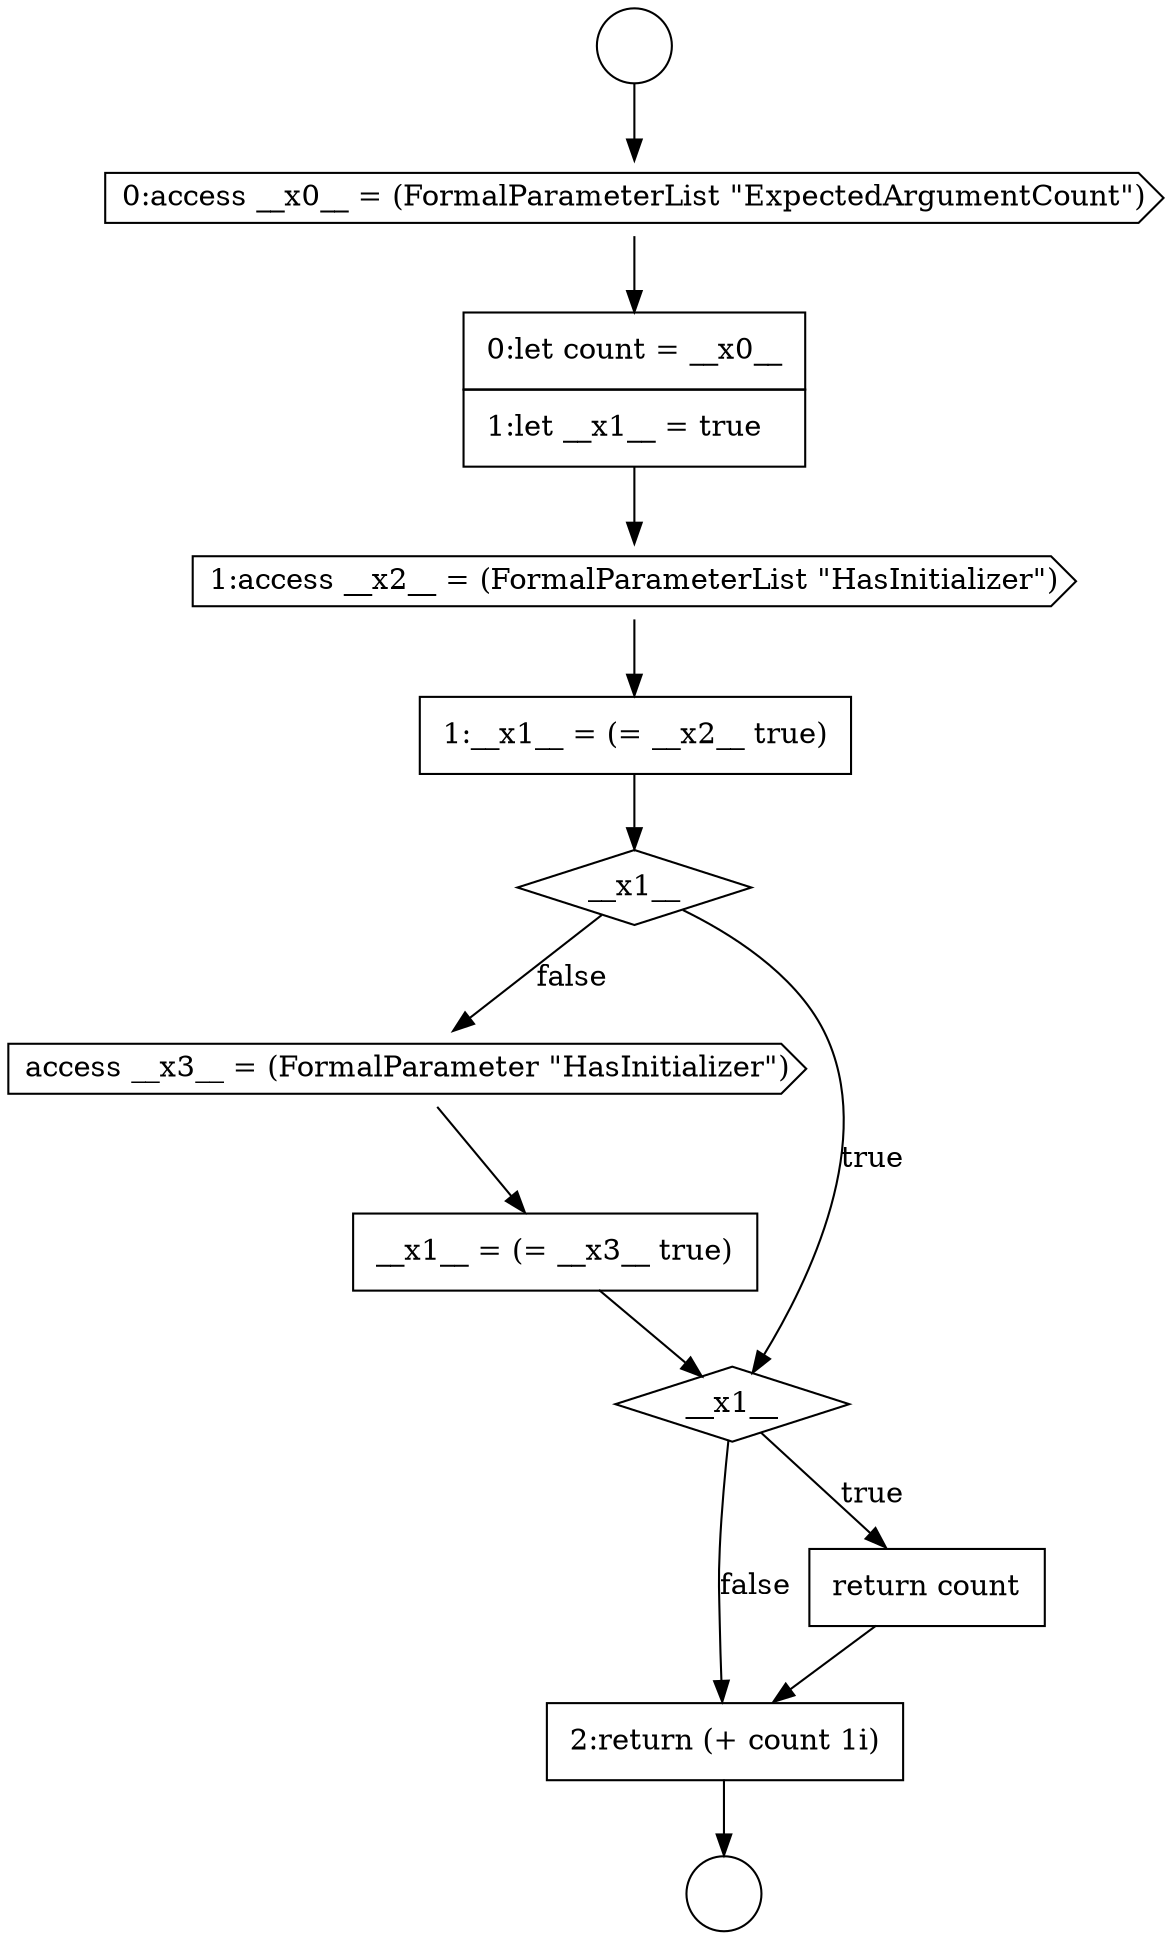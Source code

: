 digraph {
  node8097 [shape=none, margin=0, label=<<font color="black">
    <table border="0" cellborder="1" cellspacing="0" cellpadding="10">
      <tr><td align="left">__x1__ = (= __x3__ true)</td></tr>
    </table>
  </font>> color="black" fillcolor="white" style=filled]
  node8089 [shape=circle label=" " color="black" fillcolor="white" style=filled]
  node8094 [shape=none, margin=0, label=<<font color="black">
    <table border="0" cellborder="1" cellspacing="0" cellpadding="10">
      <tr><td align="left">1:__x1__ = (= __x2__ true)</td></tr>
    </table>
  </font>> color="black" fillcolor="white" style=filled]
  node8091 [shape=cds, label=<<font color="black">0:access __x0__ = (FormalParameterList &quot;ExpectedArgumentCount&quot;)</font>> color="black" fillcolor="white" style=filled]
  node8100 [shape=none, margin=0, label=<<font color="black">
    <table border="0" cellborder="1" cellspacing="0" cellpadding="10">
      <tr><td align="left">2:return (+ count 1i)</td></tr>
    </table>
  </font>> color="black" fillcolor="white" style=filled]
  node8090 [shape=circle label=" " color="black" fillcolor="white" style=filled]
  node8095 [shape=diamond, label=<<font color="black">__x1__</font>> color="black" fillcolor="white" style=filled]
  node8092 [shape=none, margin=0, label=<<font color="black">
    <table border="0" cellborder="1" cellspacing="0" cellpadding="10">
      <tr><td align="left">0:let count = __x0__</td></tr>
      <tr><td align="left">1:let __x1__ = true</td></tr>
    </table>
  </font>> color="black" fillcolor="white" style=filled]
  node8099 [shape=none, margin=0, label=<<font color="black">
    <table border="0" cellborder="1" cellspacing="0" cellpadding="10">
      <tr><td align="left">return count</td></tr>
    </table>
  </font>> color="black" fillcolor="white" style=filled]
  node8096 [shape=cds, label=<<font color="black">access __x3__ = (FormalParameter &quot;HasInitializer&quot;)</font>> color="black" fillcolor="white" style=filled]
  node8098 [shape=diamond, label=<<font color="black">__x1__</font>> color="black" fillcolor="white" style=filled]
  node8093 [shape=cds, label=<<font color="black">1:access __x2__ = (FormalParameterList &quot;HasInitializer&quot;)</font>> color="black" fillcolor="white" style=filled]
  node8089 -> node8091 [ color="black"]
  node8099 -> node8100 [ color="black"]
  node8095 -> node8098 [label=<<font color="black">true</font>> color="black"]
  node8095 -> node8096 [label=<<font color="black">false</font>> color="black"]
  node8100 -> node8090 [ color="black"]
  node8093 -> node8094 [ color="black"]
  node8098 -> node8099 [label=<<font color="black">true</font>> color="black"]
  node8098 -> node8100 [label=<<font color="black">false</font>> color="black"]
  node8092 -> node8093 [ color="black"]
  node8091 -> node8092 [ color="black"]
  node8096 -> node8097 [ color="black"]
  node8094 -> node8095 [ color="black"]
  node8097 -> node8098 [ color="black"]
}
